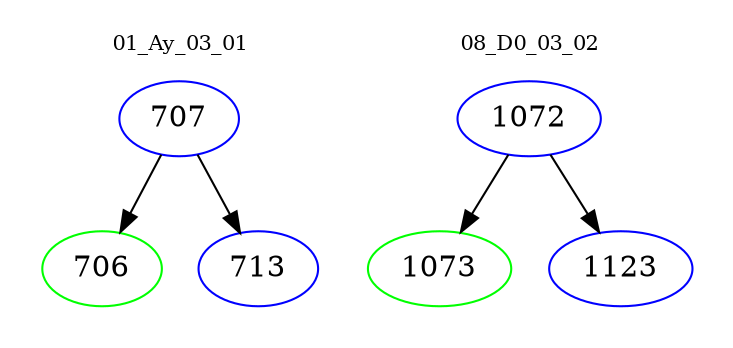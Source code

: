 digraph{
subgraph cluster_0 {
color = white
label = "01_Ay_03_01";
fontsize=10;
T0_707 [label="707", color="blue"]
T0_707 -> T0_706 [color="black"]
T0_706 [label="706", color="green"]
T0_707 -> T0_713 [color="black"]
T0_713 [label="713", color="blue"]
}
subgraph cluster_1 {
color = white
label = "08_D0_03_02";
fontsize=10;
T1_1072 [label="1072", color="blue"]
T1_1072 -> T1_1073 [color="black"]
T1_1073 [label="1073", color="green"]
T1_1072 -> T1_1123 [color="black"]
T1_1123 [label="1123", color="blue"]
}
}
